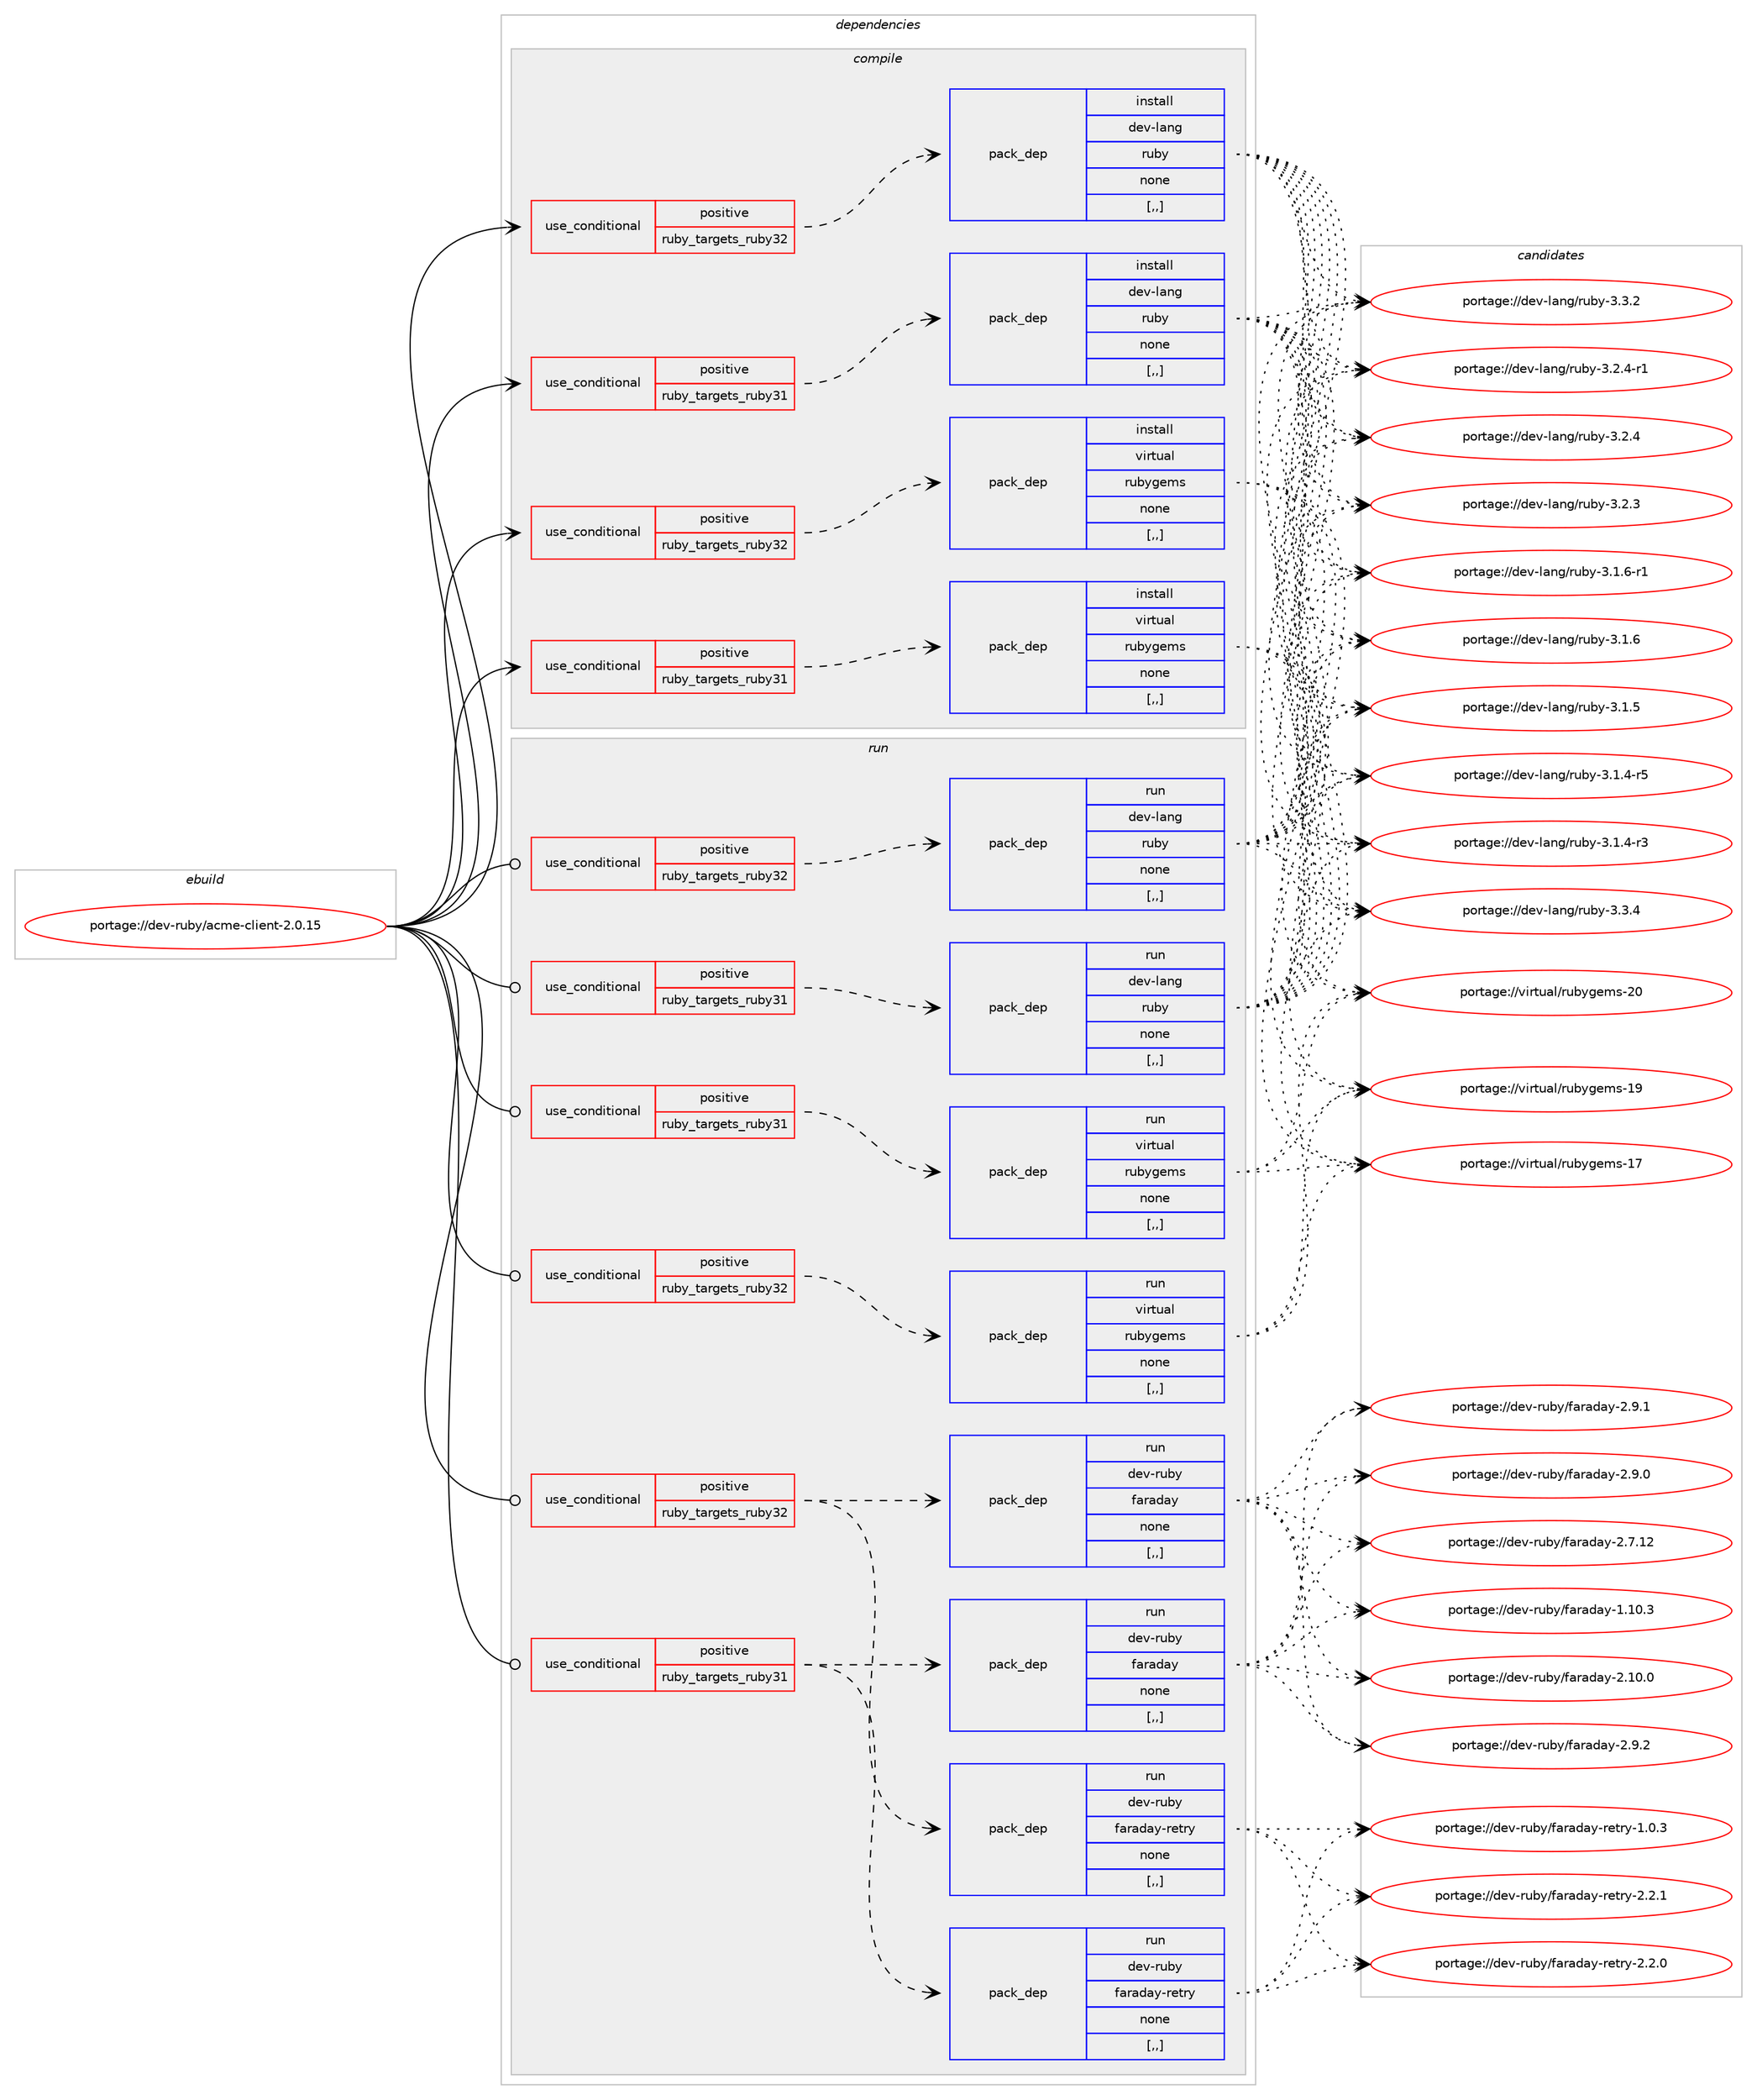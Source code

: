 digraph prolog {

# *************
# Graph options
# *************

newrank=true;
concentrate=true;
compound=true;
graph [rankdir=LR,fontname=Helvetica,fontsize=10,ranksep=1.5];#, ranksep=2.5, nodesep=0.2];
edge  [arrowhead=vee];
node  [fontname=Helvetica,fontsize=10];

# **********
# The ebuild
# **********

subgraph cluster_leftcol {
color=gray;
label=<<i>ebuild</i>>;
id [label="portage://dev-ruby/acme-client-2.0.15", color=red, width=4, href="../dev-ruby/acme-client-2.0.15.svg"];
}

# ****************
# The dependencies
# ****************

subgraph cluster_midcol {
color=gray;
label=<<i>dependencies</i>>;
subgraph cluster_compile {
fillcolor="#eeeeee";
style=filled;
label=<<i>compile</i>>;
subgraph cond42650 {
dependency171854 [label=<<TABLE BORDER="0" CELLBORDER="1" CELLSPACING="0" CELLPADDING="4"><TR><TD ROWSPAN="3" CELLPADDING="10">use_conditional</TD></TR><TR><TD>positive</TD></TR><TR><TD>ruby_targets_ruby31</TD></TR></TABLE>>, shape=none, color=red];
subgraph pack127931 {
dependency171855 [label=<<TABLE BORDER="0" CELLBORDER="1" CELLSPACING="0" CELLPADDING="4" WIDTH="220"><TR><TD ROWSPAN="6" CELLPADDING="30">pack_dep</TD></TR><TR><TD WIDTH="110">install</TD></TR><TR><TD>dev-lang</TD></TR><TR><TD>ruby</TD></TR><TR><TD>none</TD></TR><TR><TD>[,,]</TD></TR></TABLE>>, shape=none, color=blue];
}
dependency171854:e -> dependency171855:w [weight=20,style="dashed",arrowhead="vee"];
}
id:e -> dependency171854:w [weight=20,style="solid",arrowhead="vee"];
subgraph cond42651 {
dependency171856 [label=<<TABLE BORDER="0" CELLBORDER="1" CELLSPACING="0" CELLPADDING="4"><TR><TD ROWSPAN="3" CELLPADDING="10">use_conditional</TD></TR><TR><TD>positive</TD></TR><TR><TD>ruby_targets_ruby31</TD></TR></TABLE>>, shape=none, color=red];
subgraph pack127932 {
dependency171857 [label=<<TABLE BORDER="0" CELLBORDER="1" CELLSPACING="0" CELLPADDING="4" WIDTH="220"><TR><TD ROWSPAN="6" CELLPADDING="30">pack_dep</TD></TR><TR><TD WIDTH="110">install</TD></TR><TR><TD>virtual</TD></TR><TR><TD>rubygems</TD></TR><TR><TD>none</TD></TR><TR><TD>[,,]</TD></TR></TABLE>>, shape=none, color=blue];
}
dependency171856:e -> dependency171857:w [weight=20,style="dashed",arrowhead="vee"];
}
id:e -> dependency171856:w [weight=20,style="solid",arrowhead="vee"];
subgraph cond42652 {
dependency171858 [label=<<TABLE BORDER="0" CELLBORDER="1" CELLSPACING="0" CELLPADDING="4"><TR><TD ROWSPAN="3" CELLPADDING="10">use_conditional</TD></TR><TR><TD>positive</TD></TR><TR><TD>ruby_targets_ruby32</TD></TR></TABLE>>, shape=none, color=red];
subgraph pack127933 {
dependency171859 [label=<<TABLE BORDER="0" CELLBORDER="1" CELLSPACING="0" CELLPADDING="4" WIDTH="220"><TR><TD ROWSPAN="6" CELLPADDING="30">pack_dep</TD></TR><TR><TD WIDTH="110">install</TD></TR><TR><TD>dev-lang</TD></TR><TR><TD>ruby</TD></TR><TR><TD>none</TD></TR><TR><TD>[,,]</TD></TR></TABLE>>, shape=none, color=blue];
}
dependency171858:e -> dependency171859:w [weight=20,style="dashed",arrowhead="vee"];
}
id:e -> dependency171858:w [weight=20,style="solid",arrowhead="vee"];
subgraph cond42653 {
dependency171860 [label=<<TABLE BORDER="0" CELLBORDER="1" CELLSPACING="0" CELLPADDING="4"><TR><TD ROWSPAN="3" CELLPADDING="10">use_conditional</TD></TR><TR><TD>positive</TD></TR><TR><TD>ruby_targets_ruby32</TD></TR></TABLE>>, shape=none, color=red];
subgraph pack127934 {
dependency171861 [label=<<TABLE BORDER="0" CELLBORDER="1" CELLSPACING="0" CELLPADDING="4" WIDTH="220"><TR><TD ROWSPAN="6" CELLPADDING="30">pack_dep</TD></TR><TR><TD WIDTH="110">install</TD></TR><TR><TD>virtual</TD></TR><TR><TD>rubygems</TD></TR><TR><TD>none</TD></TR><TR><TD>[,,]</TD></TR></TABLE>>, shape=none, color=blue];
}
dependency171860:e -> dependency171861:w [weight=20,style="dashed",arrowhead="vee"];
}
id:e -> dependency171860:w [weight=20,style="solid",arrowhead="vee"];
}
subgraph cluster_compileandrun {
fillcolor="#eeeeee";
style=filled;
label=<<i>compile and run</i>>;
}
subgraph cluster_run {
fillcolor="#eeeeee";
style=filled;
label=<<i>run</i>>;
subgraph cond42654 {
dependency171862 [label=<<TABLE BORDER="0" CELLBORDER="1" CELLSPACING="0" CELLPADDING="4"><TR><TD ROWSPAN="3" CELLPADDING="10">use_conditional</TD></TR><TR><TD>positive</TD></TR><TR><TD>ruby_targets_ruby31</TD></TR></TABLE>>, shape=none, color=red];
subgraph pack127935 {
dependency171863 [label=<<TABLE BORDER="0" CELLBORDER="1" CELLSPACING="0" CELLPADDING="4" WIDTH="220"><TR><TD ROWSPAN="6" CELLPADDING="30">pack_dep</TD></TR><TR><TD WIDTH="110">run</TD></TR><TR><TD>dev-lang</TD></TR><TR><TD>ruby</TD></TR><TR><TD>none</TD></TR><TR><TD>[,,]</TD></TR></TABLE>>, shape=none, color=blue];
}
dependency171862:e -> dependency171863:w [weight=20,style="dashed",arrowhead="vee"];
}
id:e -> dependency171862:w [weight=20,style="solid",arrowhead="odot"];
subgraph cond42655 {
dependency171864 [label=<<TABLE BORDER="0" CELLBORDER="1" CELLSPACING="0" CELLPADDING="4"><TR><TD ROWSPAN="3" CELLPADDING="10">use_conditional</TD></TR><TR><TD>positive</TD></TR><TR><TD>ruby_targets_ruby31</TD></TR></TABLE>>, shape=none, color=red];
subgraph pack127936 {
dependency171865 [label=<<TABLE BORDER="0" CELLBORDER="1" CELLSPACING="0" CELLPADDING="4" WIDTH="220"><TR><TD ROWSPAN="6" CELLPADDING="30">pack_dep</TD></TR><TR><TD WIDTH="110">run</TD></TR><TR><TD>dev-ruby</TD></TR><TR><TD>faraday</TD></TR><TR><TD>none</TD></TR><TR><TD>[,,]</TD></TR></TABLE>>, shape=none, color=blue];
}
dependency171864:e -> dependency171865:w [weight=20,style="dashed",arrowhead="vee"];
subgraph pack127937 {
dependency171866 [label=<<TABLE BORDER="0" CELLBORDER="1" CELLSPACING="0" CELLPADDING="4" WIDTH="220"><TR><TD ROWSPAN="6" CELLPADDING="30">pack_dep</TD></TR><TR><TD WIDTH="110">run</TD></TR><TR><TD>dev-ruby</TD></TR><TR><TD>faraday-retry</TD></TR><TR><TD>none</TD></TR><TR><TD>[,,]</TD></TR></TABLE>>, shape=none, color=blue];
}
dependency171864:e -> dependency171866:w [weight=20,style="dashed",arrowhead="vee"];
}
id:e -> dependency171864:w [weight=20,style="solid",arrowhead="odot"];
subgraph cond42656 {
dependency171867 [label=<<TABLE BORDER="0" CELLBORDER="1" CELLSPACING="0" CELLPADDING="4"><TR><TD ROWSPAN="3" CELLPADDING="10">use_conditional</TD></TR><TR><TD>positive</TD></TR><TR><TD>ruby_targets_ruby31</TD></TR></TABLE>>, shape=none, color=red];
subgraph pack127938 {
dependency171868 [label=<<TABLE BORDER="0" CELLBORDER="1" CELLSPACING="0" CELLPADDING="4" WIDTH="220"><TR><TD ROWSPAN="6" CELLPADDING="30">pack_dep</TD></TR><TR><TD WIDTH="110">run</TD></TR><TR><TD>virtual</TD></TR><TR><TD>rubygems</TD></TR><TR><TD>none</TD></TR><TR><TD>[,,]</TD></TR></TABLE>>, shape=none, color=blue];
}
dependency171867:e -> dependency171868:w [weight=20,style="dashed",arrowhead="vee"];
}
id:e -> dependency171867:w [weight=20,style="solid",arrowhead="odot"];
subgraph cond42657 {
dependency171869 [label=<<TABLE BORDER="0" CELLBORDER="1" CELLSPACING="0" CELLPADDING="4"><TR><TD ROWSPAN="3" CELLPADDING="10">use_conditional</TD></TR><TR><TD>positive</TD></TR><TR><TD>ruby_targets_ruby32</TD></TR></TABLE>>, shape=none, color=red];
subgraph pack127939 {
dependency171870 [label=<<TABLE BORDER="0" CELLBORDER="1" CELLSPACING="0" CELLPADDING="4" WIDTH="220"><TR><TD ROWSPAN="6" CELLPADDING="30">pack_dep</TD></TR><TR><TD WIDTH="110">run</TD></TR><TR><TD>dev-lang</TD></TR><TR><TD>ruby</TD></TR><TR><TD>none</TD></TR><TR><TD>[,,]</TD></TR></TABLE>>, shape=none, color=blue];
}
dependency171869:e -> dependency171870:w [weight=20,style="dashed",arrowhead="vee"];
}
id:e -> dependency171869:w [weight=20,style="solid",arrowhead="odot"];
subgraph cond42658 {
dependency171871 [label=<<TABLE BORDER="0" CELLBORDER="1" CELLSPACING="0" CELLPADDING="4"><TR><TD ROWSPAN="3" CELLPADDING="10">use_conditional</TD></TR><TR><TD>positive</TD></TR><TR><TD>ruby_targets_ruby32</TD></TR></TABLE>>, shape=none, color=red];
subgraph pack127940 {
dependency171872 [label=<<TABLE BORDER="0" CELLBORDER="1" CELLSPACING="0" CELLPADDING="4" WIDTH="220"><TR><TD ROWSPAN="6" CELLPADDING="30">pack_dep</TD></TR><TR><TD WIDTH="110">run</TD></TR><TR><TD>dev-ruby</TD></TR><TR><TD>faraday</TD></TR><TR><TD>none</TD></TR><TR><TD>[,,]</TD></TR></TABLE>>, shape=none, color=blue];
}
dependency171871:e -> dependency171872:w [weight=20,style="dashed",arrowhead="vee"];
subgraph pack127941 {
dependency171873 [label=<<TABLE BORDER="0" CELLBORDER="1" CELLSPACING="0" CELLPADDING="4" WIDTH="220"><TR><TD ROWSPAN="6" CELLPADDING="30">pack_dep</TD></TR><TR><TD WIDTH="110">run</TD></TR><TR><TD>dev-ruby</TD></TR><TR><TD>faraday-retry</TD></TR><TR><TD>none</TD></TR><TR><TD>[,,]</TD></TR></TABLE>>, shape=none, color=blue];
}
dependency171871:e -> dependency171873:w [weight=20,style="dashed",arrowhead="vee"];
}
id:e -> dependency171871:w [weight=20,style="solid",arrowhead="odot"];
subgraph cond42659 {
dependency171874 [label=<<TABLE BORDER="0" CELLBORDER="1" CELLSPACING="0" CELLPADDING="4"><TR><TD ROWSPAN="3" CELLPADDING="10">use_conditional</TD></TR><TR><TD>positive</TD></TR><TR><TD>ruby_targets_ruby32</TD></TR></TABLE>>, shape=none, color=red];
subgraph pack127942 {
dependency171875 [label=<<TABLE BORDER="0" CELLBORDER="1" CELLSPACING="0" CELLPADDING="4" WIDTH="220"><TR><TD ROWSPAN="6" CELLPADDING="30">pack_dep</TD></TR><TR><TD WIDTH="110">run</TD></TR><TR><TD>virtual</TD></TR><TR><TD>rubygems</TD></TR><TR><TD>none</TD></TR><TR><TD>[,,]</TD></TR></TABLE>>, shape=none, color=blue];
}
dependency171874:e -> dependency171875:w [weight=20,style="dashed",arrowhead="vee"];
}
id:e -> dependency171874:w [weight=20,style="solid",arrowhead="odot"];
}
}

# **************
# The candidates
# **************

subgraph cluster_choices {
rank=same;
color=gray;
label=<<i>candidates</i>>;

subgraph choice127931 {
color=black;
nodesep=1;
choice10010111845108971101034711411798121455146514652 [label="portage://dev-lang/ruby-3.3.4", color=red, width=4,href="../dev-lang/ruby-3.3.4.svg"];
choice10010111845108971101034711411798121455146514650 [label="portage://dev-lang/ruby-3.3.2", color=red, width=4,href="../dev-lang/ruby-3.3.2.svg"];
choice100101118451089711010347114117981214551465046524511449 [label="portage://dev-lang/ruby-3.2.4-r1", color=red, width=4,href="../dev-lang/ruby-3.2.4-r1.svg"];
choice10010111845108971101034711411798121455146504652 [label="portage://dev-lang/ruby-3.2.4", color=red, width=4,href="../dev-lang/ruby-3.2.4.svg"];
choice10010111845108971101034711411798121455146504651 [label="portage://dev-lang/ruby-3.2.3", color=red, width=4,href="../dev-lang/ruby-3.2.3.svg"];
choice100101118451089711010347114117981214551464946544511449 [label="portage://dev-lang/ruby-3.1.6-r1", color=red, width=4,href="../dev-lang/ruby-3.1.6-r1.svg"];
choice10010111845108971101034711411798121455146494654 [label="portage://dev-lang/ruby-3.1.6", color=red, width=4,href="../dev-lang/ruby-3.1.6.svg"];
choice10010111845108971101034711411798121455146494653 [label="portage://dev-lang/ruby-3.1.5", color=red, width=4,href="../dev-lang/ruby-3.1.5.svg"];
choice100101118451089711010347114117981214551464946524511453 [label="portage://dev-lang/ruby-3.1.4-r5", color=red, width=4,href="../dev-lang/ruby-3.1.4-r5.svg"];
choice100101118451089711010347114117981214551464946524511451 [label="portage://dev-lang/ruby-3.1.4-r3", color=red, width=4,href="../dev-lang/ruby-3.1.4-r3.svg"];
dependency171855:e -> choice10010111845108971101034711411798121455146514652:w [style=dotted,weight="100"];
dependency171855:e -> choice10010111845108971101034711411798121455146514650:w [style=dotted,weight="100"];
dependency171855:e -> choice100101118451089711010347114117981214551465046524511449:w [style=dotted,weight="100"];
dependency171855:e -> choice10010111845108971101034711411798121455146504652:w [style=dotted,weight="100"];
dependency171855:e -> choice10010111845108971101034711411798121455146504651:w [style=dotted,weight="100"];
dependency171855:e -> choice100101118451089711010347114117981214551464946544511449:w [style=dotted,weight="100"];
dependency171855:e -> choice10010111845108971101034711411798121455146494654:w [style=dotted,weight="100"];
dependency171855:e -> choice10010111845108971101034711411798121455146494653:w [style=dotted,weight="100"];
dependency171855:e -> choice100101118451089711010347114117981214551464946524511453:w [style=dotted,weight="100"];
dependency171855:e -> choice100101118451089711010347114117981214551464946524511451:w [style=dotted,weight="100"];
}
subgraph choice127932 {
color=black;
nodesep=1;
choice118105114116117971084711411798121103101109115455048 [label="portage://virtual/rubygems-20", color=red, width=4,href="../virtual/rubygems-20.svg"];
choice118105114116117971084711411798121103101109115454957 [label="portage://virtual/rubygems-19", color=red, width=4,href="../virtual/rubygems-19.svg"];
choice118105114116117971084711411798121103101109115454955 [label="portage://virtual/rubygems-17", color=red, width=4,href="../virtual/rubygems-17.svg"];
dependency171857:e -> choice118105114116117971084711411798121103101109115455048:w [style=dotted,weight="100"];
dependency171857:e -> choice118105114116117971084711411798121103101109115454957:w [style=dotted,weight="100"];
dependency171857:e -> choice118105114116117971084711411798121103101109115454955:w [style=dotted,weight="100"];
}
subgraph choice127933 {
color=black;
nodesep=1;
choice10010111845108971101034711411798121455146514652 [label="portage://dev-lang/ruby-3.3.4", color=red, width=4,href="../dev-lang/ruby-3.3.4.svg"];
choice10010111845108971101034711411798121455146514650 [label="portage://dev-lang/ruby-3.3.2", color=red, width=4,href="../dev-lang/ruby-3.3.2.svg"];
choice100101118451089711010347114117981214551465046524511449 [label="portage://dev-lang/ruby-3.2.4-r1", color=red, width=4,href="../dev-lang/ruby-3.2.4-r1.svg"];
choice10010111845108971101034711411798121455146504652 [label="portage://dev-lang/ruby-3.2.4", color=red, width=4,href="../dev-lang/ruby-3.2.4.svg"];
choice10010111845108971101034711411798121455146504651 [label="portage://dev-lang/ruby-3.2.3", color=red, width=4,href="../dev-lang/ruby-3.2.3.svg"];
choice100101118451089711010347114117981214551464946544511449 [label="portage://dev-lang/ruby-3.1.6-r1", color=red, width=4,href="../dev-lang/ruby-3.1.6-r1.svg"];
choice10010111845108971101034711411798121455146494654 [label="portage://dev-lang/ruby-3.1.6", color=red, width=4,href="../dev-lang/ruby-3.1.6.svg"];
choice10010111845108971101034711411798121455146494653 [label="portage://dev-lang/ruby-3.1.5", color=red, width=4,href="../dev-lang/ruby-3.1.5.svg"];
choice100101118451089711010347114117981214551464946524511453 [label="portage://dev-lang/ruby-3.1.4-r5", color=red, width=4,href="../dev-lang/ruby-3.1.4-r5.svg"];
choice100101118451089711010347114117981214551464946524511451 [label="portage://dev-lang/ruby-3.1.4-r3", color=red, width=4,href="../dev-lang/ruby-3.1.4-r3.svg"];
dependency171859:e -> choice10010111845108971101034711411798121455146514652:w [style=dotted,weight="100"];
dependency171859:e -> choice10010111845108971101034711411798121455146514650:w [style=dotted,weight="100"];
dependency171859:e -> choice100101118451089711010347114117981214551465046524511449:w [style=dotted,weight="100"];
dependency171859:e -> choice10010111845108971101034711411798121455146504652:w [style=dotted,weight="100"];
dependency171859:e -> choice10010111845108971101034711411798121455146504651:w [style=dotted,weight="100"];
dependency171859:e -> choice100101118451089711010347114117981214551464946544511449:w [style=dotted,weight="100"];
dependency171859:e -> choice10010111845108971101034711411798121455146494654:w [style=dotted,weight="100"];
dependency171859:e -> choice10010111845108971101034711411798121455146494653:w [style=dotted,weight="100"];
dependency171859:e -> choice100101118451089711010347114117981214551464946524511453:w [style=dotted,weight="100"];
dependency171859:e -> choice100101118451089711010347114117981214551464946524511451:w [style=dotted,weight="100"];
}
subgraph choice127934 {
color=black;
nodesep=1;
choice118105114116117971084711411798121103101109115455048 [label="portage://virtual/rubygems-20", color=red, width=4,href="../virtual/rubygems-20.svg"];
choice118105114116117971084711411798121103101109115454957 [label="portage://virtual/rubygems-19", color=red, width=4,href="../virtual/rubygems-19.svg"];
choice118105114116117971084711411798121103101109115454955 [label="portage://virtual/rubygems-17", color=red, width=4,href="../virtual/rubygems-17.svg"];
dependency171861:e -> choice118105114116117971084711411798121103101109115455048:w [style=dotted,weight="100"];
dependency171861:e -> choice118105114116117971084711411798121103101109115454957:w [style=dotted,weight="100"];
dependency171861:e -> choice118105114116117971084711411798121103101109115454955:w [style=dotted,weight="100"];
}
subgraph choice127935 {
color=black;
nodesep=1;
choice10010111845108971101034711411798121455146514652 [label="portage://dev-lang/ruby-3.3.4", color=red, width=4,href="../dev-lang/ruby-3.3.4.svg"];
choice10010111845108971101034711411798121455146514650 [label="portage://dev-lang/ruby-3.3.2", color=red, width=4,href="../dev-lang/ruby-3.3.2.svg"];
choice100101118451089711010347114117981214551465046524511449 [label="portage://dev-lang/ruby-3.2.4-r1", color=red, width=4,href="../dev-lang/ruby-3.2.4-r1.svg"];
choice10010111845108971101034711411798121455146504652 [label="portage://dev-lang/ruby-3.2.4", color=red, width=4,href="../dev-lang/ruby-3.2.4.svg"];
choice10010111845108971101034711411798121455146504651 [label="portage://dev-lang/ruby-3.2.3", color=red, width=4,href="../dev-lang/ruby-3.2.3.svg"];
choice100101118451089711010347114117981214551464946544511449 [label="portage://dev-lang/ruby-3.1.6-r1", color=red, width=4,href="../dev-lang/ruby-3.1.6-r1.svg"];
choice10010111845108971101034711411798121455146494654 [label="portage://dev-lang/ruby-3.1.6", color=red, width=4,href="../dev-lang/ruby-3.1.6.svg"];
choice10010111845108971101034711411798121455146494653 [label="portage://dev-lang/ruby-3.1.5", color=red, width=4,href="../dev-lang/ruby-3.1.5.svg"];
choice100101118451089711010347114117981214551464946524511453 [label="portage://dev-lang/ruby-3.1.4-r5", color=red, width=4,href="../dev-lang/ruby-3.1.4-r5.svg"];
choice100101118451089711010347114117981214551464946524511451 [label="portage://dev-lang/ruby-3.1.4-r3", color=red, width=4,href="../dev-lang/ruby-3.1.4-r3.svg"];
dependency171863:e -> choice10010111845108971101034711411798121455146514652:w [style=dotted,weight="100"];
dependency171863:e -> choice10010111845108971101034711411798121455146514650:w [style=dotted,weight="100"];
dependency171863:e -> choice100101118451089711010347114117981214551465046524511449:w [style=dotted,weight="100"];
dependency171863:e -> choice10010111845108971101034711411798121455146504652:w [style=dotted,weight="100"];
dependency171863:e -> choice10010111845108971101034711411798121455146504651:w [style=dotted,weight="100"];
dependency171863:e -> choice100101118451089711010347114117981214551464946544511449:w [style=dotted,weight="100"];
dependency171863:e -> choice10010111845108971101034711411798121455146494654:w [style=dotted,weight="100"];
dependency171863:e -> choice10010111845108971101034711411798121455146494653:w [style=dotted,weight="100"];
dependency171863:e -> choice100101118451089711010347114117981214551464946524511453:w [style=dotted,weight="100"];
dependency171863:e -> choice100101118451089711010347114117981214551464946524511451:w [style=dotted,weight="100"];
}
subgraph choice127936 {
color=black;
nodesep=1;
choice10010111845114117981214710297114971009712145504649484648 [label="portage://dev-ruby/faraday-2.10.0", color=red, width=4,href="../dev-ruby/faraday-2.10.0.svg"];
choice100101118451141179812147102971149710097121455046574650 [label="portage://dev-ruby/faraday-2.9.2", color=red, width=4,href="../dev-ruby/faraday-2.9.2.svg"];
choice100101118451141179812147102971149710097121455046574649 [label="portage://dev-ruby/faraday-2.9.1", color=red, width=4,href="../dev-ruby/faraday-2.9.1.svg"];
choice100101118451141179812147102971149710097121455046574648 [label="portage://dev-ruby/faraday-2.9.0", color=red, width=4,href="../dev-ruby/faraday-2.9.0.svg"];
choice10010111845114117981214710297114971009712145504655464950 [label="portage://dev-ruby/faraday-2.7.12", color=red, width=4,href="../dev-ruby/faraday-2.7.12.svg"];
choice10010111845114117981214710297114971009712145494649484651 [label="portage://dev-ruby/faraday-1.10.3", color=red, width=4,href="../dev-ruby/faraday-1.10.3.svg"];
dependency171865:e -> choice10010111845114117981214710297114971009712145504649484648:w [style=dotted,weight="100"];
dependency171865:e -> choice100101118451141179812147102971149710097121455046574650:w [style=dotted,weight="100"];
dependency171865:e -> choice100101118451141179812147102971149710097121455046574649:w [style=dotted,weight="100"];
dependency171865:e -> choice100101118451141179812147102971149710097121455046574648:w [style=dotted,weight="100"];
dependency171865:e -> choice10010111845114117981214710297114971009712145504655464950:w [style=dotted,weight="100"];
dependency171865:e -> choice10010111845114117981214710297114971009712145494649484651:w [style=dotted,weight="100"];
}
subgraph choice127937 {
color=black;
nodesep=1;
choice10010111845114117981214710297114971009712145114101116114121455046504649 [label="portage://dev-ruby/faraday-retry-2.2.1", color=red, width=4,href="../dev-ruby/faraday-retry-2.2.1.svg"];
choice10010111845114117981214710297114971009712145114101116114121455046504648 [label="portage://dev-ruby/faraday-retry-2.2.0", color=red, width=4,href="../dev-ruby/faraday-retry-2.2.0.svg"];
choice10010111845114117981214710297114971009712145114101116114121454946484651 [label="portage://dev-ruby/faraday-retry-1.0.3", color=red, width=4,href="../dev-ruby/faraday-retry-1.0.3.svg"];
dependency171866:e -> choice10010111845114117981214710297114971009712145114101116114121455046504649:w [style=dotted,weight="100"];
dependency171866:e -> choice10010111845114117981214710297114971009712145114101116114121455046504648:w [style=dotted,weight="100"];
dependency171866:e -> choice10010111845114117981214710297114971009712145114101116114121454946484651:w [style=dotted,weight="100"];
}
subgraph choice127938 {
color=black;
nodesep=1;
choice118105114116117971084711411798121103101109115455048 [label="portage://virtual/rubygems-20", color=red, width=4,href="../virtual/rubygems-20.svg"];
choice118105114116117971084711411798121103101109115454957 [label="portage://virtual/rubygems-19", color=red, width=4,href="../virtual/rubygems-19.svg"];
choice118105114116117971084711411798121103101109115454955 [label="portage://virtual/rubygems-17", color=red, width=4,href="../virtual/rubygems-17.svg"];
dependency171868:e -> choice118105114116117971084711411798121103101109115455048:w [style=dotted,weight="100"];
dependency171868:e -> choice118105114116117971084711411798121103101109115454957:w [style=dotted,weight="100"];
dependency171868:e -> choice118105114116117971084711411798121103101109115454955:w [style=dotted,weight="100"];
}
subgraph choice127939 {
color=black;
nodesep=1;
choice10010111845108971101034711411798121455146514652 [label="portage://dev-lang/ruby-3.3.4", color=red, width=4,href="../dev-lang/ruby-3.3.4.svg"];
choice10010111845108971101034711411798121455146514650 [label="portage://dev-lang/ruby-3.3.2", color=red, width=4,href="../dev-lang/ruby-3.3.2.svg"];
choice100101118451089711010347114117981214551465046524511449 [label="portage://dev-lang/ruby-3.2.4-r1", color=red, width=4,href="../dev-lang/ruby-3.2.4-r1.svg"];
choice10010111845108971101034711411798121455146504652 [label="portage://dev-lang/ruby-3.2.4", color=red, width=4,href="../dev-lang/ruby-3.2.4.svg"];
choice10010111845108971101034711411798121455146504651 [label="portage://dev-lang/ruby-3.2.3", color=red, width=4,href="../dev-lang/ruby-3.2.3.svg"];
choice100101118451089711010347114117981214551464946544511449 [label="portage://dev-lang/ruby-3.1.6-r1", color=red, width=4,href="../dev-lang/ruby-3.1.6-r1.svg"];
choice10010111845108971101034711411798121455146494654 [label="portage://dev-lang/ruby-3.1.6", color=red, width=4,href="../dev-lang/ruby-3.1.6.svg"];
choice10010111845108971101034711411798121455146494653 [label="portage://dev-lang/ruby-3.1.5", color=red, width=4,href="../dev-lang/ruby-3.1.5.svg"];
choice100101118451089711010347114117981214551464946524511453 [label="portage://dev-lang/ruby-3.1.4-r5", color=red, width=4,href="../dev-lang/ruby-3.1.4-r5.svg"];
choice100101118451089711010347114117981214551464946524511451 [label="portage://dev-lang/ruby-3.1.4-r3", color=red, width=4,href="../dev-lang/ruby-3.1.4-r3.svg"];
dependency171870:e -> choice10010111845108971101034711411798121455146514652:w [style=dotted,weight="100"];
dependency171870:e -> choice10010111845108971101034711411798121455146514650:w [style=dotted,weight="100"];
dependency171870:e -> choice100101118451089711010347114117981214551465046524511449:w [style=dotted,weight="100"];
dependency171870:e -> choice10010111845108971101034711411798121455146504652:w [style=dotted,weight="100"];
dependency171870:e -> choice10010111845108971101034711411798121455146504651:w [style=dotted,weight="100"];
dependency171870:e -> choice100101118451089711010347114117981214551464946544511449:w [style=dotted,weight="100"];
dependency171870:e -> choice10010111845108971101034711411798121455146494654:w [style=dotted,weight="100"];
dependency171870:e -> choice10010111845108971101034711411798121455146494653:w [style=dotted,weight="100"];
dependency171870:e -> choice100101118451089711010347114117981214551464946524511453:w [style=dotted,weight="100"];
dependency171870:e -> choice100101118451089711010347114117981214551464946524511451:w [style=dotted,weight="100"];
}
subgraph choice127940 {
color=black;
nodesep=1;
choice10010111845114117981214710297114971009712145504649484648 [label="portage://dev-ruby/faraday-2.10.0", color=red, width=4,href="../dev-ruby/faraday-2.10.0.svg"];
choice100101118451141179812147102971149710097121455046574650 [label="portage://dev-ruby/faraday-2.9.2", color=red, width=4,href="../dev-ruby/faraday-2.9.2.svg"];
choice100101118451141179812147102971149710097121455046574649 [label="portage://dev-ruby/faraday-2.9.1", color=red, width=4,href="../dev-ruby/faraday-2.9.1.svg"];
choice100101118451141179812147102971149710097121455046574648 [label="portage://dev-ruby/faraday-2.9.0", color=red, width=4,href="../dev-ruby/faraday-2.9.0.svg"];
choice10010111845114117981214710297114971009712145504655464950 [label="portage://dev-ruby/faraday-2.7.12", color=red, width=4,href="../dev-ruby/faraday-2.7.12.svg"];
choice10010111845114117981214710297114971009712145494649484651 [label="portage://dev-ruby/faraday-1.10.3", color=red, width=4,href="../dev-ruby/faraday-1.10.3.svg"];
dependency171872:e -> choice10010111845114117981214710297114971009712145504649484648:w [style=dotted,weight="100"];
dependency171872:e -> choice100101118451141179812147102971149710097121455046574650:w [style=dotted,weight="100"];
dependency171872:e -> choice100101118451141179812147102971149710097121455046574649:w [style=dotted,weight="100"];
dependency171872:e -> choice100101118451141179812147102971149710097121455046574648:w [style=dotted,weight="100"];
dependency171872:e -> choice10010111845114117981214710297114971009712145504655464950:w [style=dotted,weight="100"];
dependency171872:e -> choice10010111845114117981214710297114971009712145494649484651:w [style=dotted,weight="100"];
}
subgraph choice127941 {
color=black;
nodesep=1;
choice10010111845114117981214710297114971009712145114101116114121455046504649 [label="portage://dev-ruby/faraday-retry-2.2.1", color=red, width=4,href="../dev-ruby/faraday-retry-2.2.1.svg"];
choice10010111845114117981214710297114971009712145114101116114121455046504648 [label="portage://dev-ruby/faraday-retry-2.2.0", color=red, width=4,href="../dev-ruby/faraday-retry-2.2.0.svg"];
choice10010111845114117981214710297114971009712145114101116114121454946484651 [label="portage://dev-ruby/faraday-retry-1.0.3", color=red, width=4,href="../dev-ruby/faraday-retry-1.0.3.svg"];
dependency171873:e -> choice10010111845114117981214710297114971009712145114101116114121455046504649:w [style=dotted,weight="100"];
dependency171873:e -> choice10010111845114117981214710297114971009712145114101116114121455046504648:w [style=dotted,weight="100"];
dependency171873:e -> choice10010111845114117981214710297114971009712145114101116114121454946484651:w [style=dotted,weight="100"];
}
subgraph choice127942 {
color=black;
nodesep=1;
choice118105114116117971084711411798121103101109115455048 [label="portage://virtual/rubygems-20", color=red, width=4,href="../virtual/rubygems-20.svg"];
choice118105114116117971084711411798121103101109115454957 [label="portage://virtual/rubygems-19", color=red, width=4,href="../virtual/rubygems-19.svg"];
choice118105114116117971084711411798121103101109115454955 [label="portage://virtual/rubygems-17", color=red, width=4,href="../virtual/rubygems-17.svg"];
dependency171875:e -> choice118105114116117971084711411798121103101109115455048:w [style=dotted,weight="100"];
dependency171875:e -> choice118105114116117971084711411798121103101109115454957:w [style=dotted,weight="100"];
dependency171875:e -> choice118105114116117971084711411798121103101109115454955:w [style=dotted,weight="100"];
}
}

}
